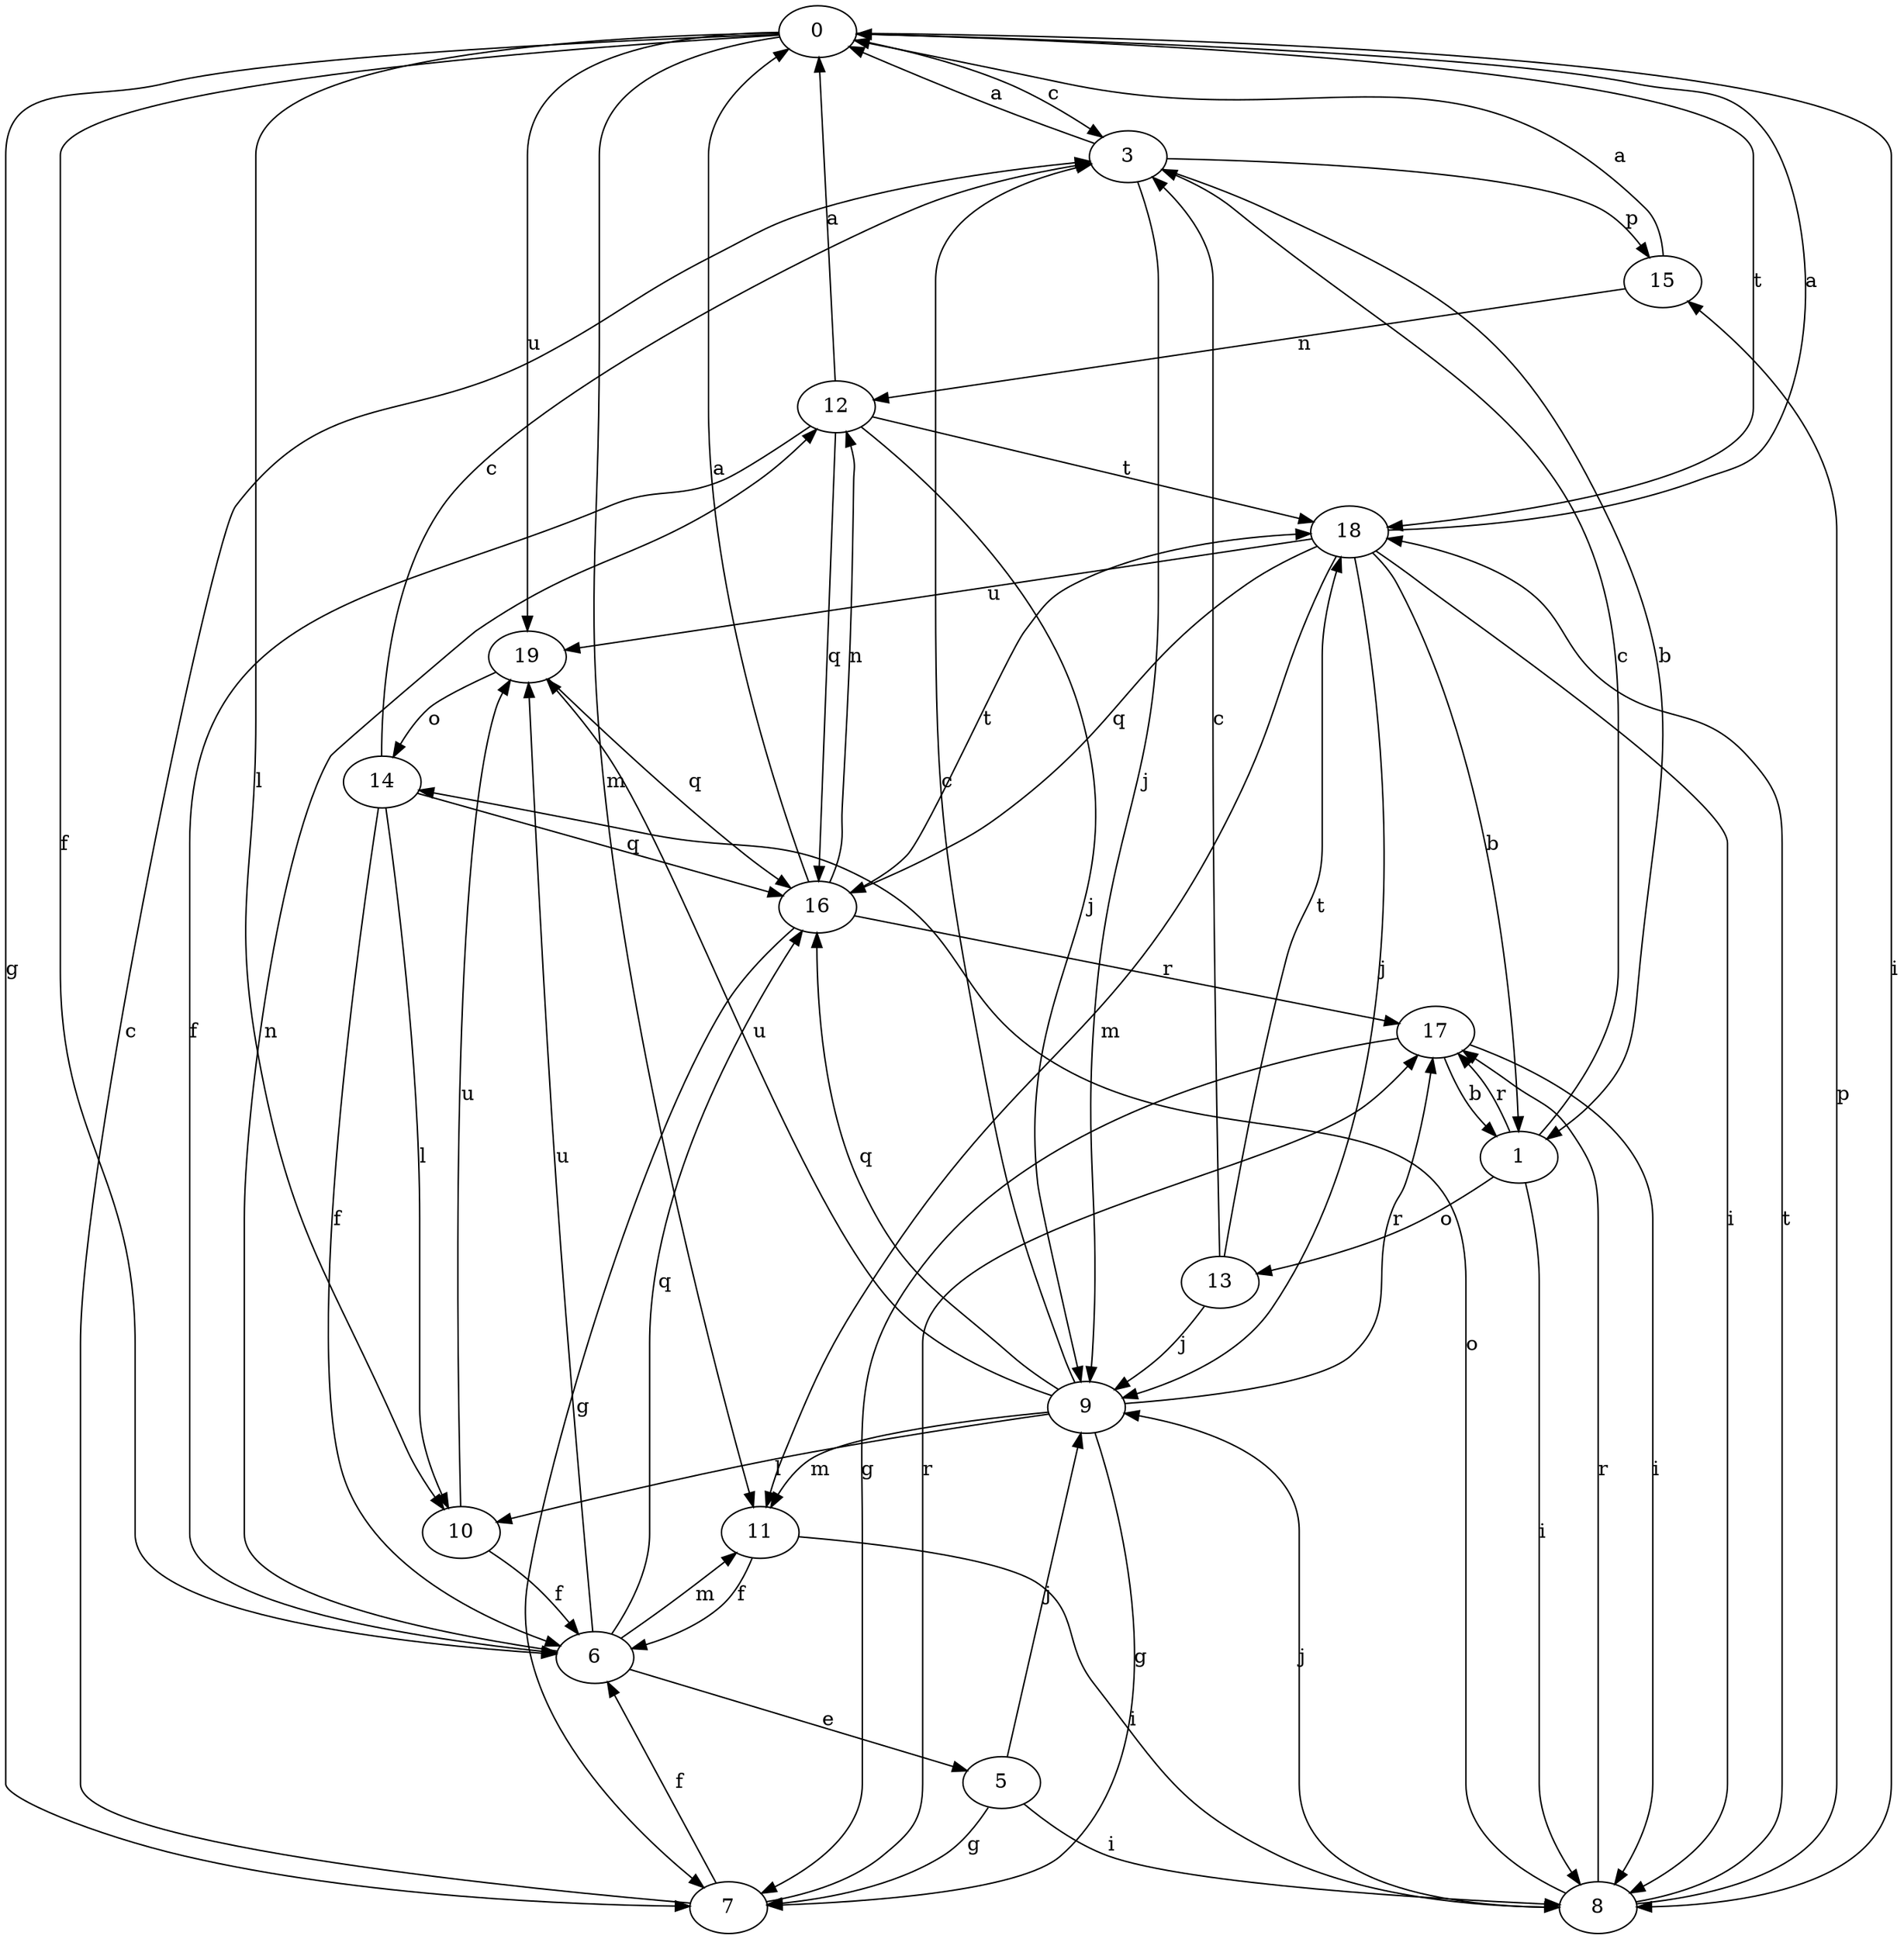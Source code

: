 strict digraph  {
0;
1;
3;
5;
6;
7;
8;
9;
10;
11;
12;
13;
14;
15;
16;
17;
18;
19;
0 -> 3  [label=c];
0 -> 6  [label=f];
0 -> 7  [label=g];
0 -> 8  [label=i];
0 -> 10  [label=l];
0 -> 11  [label=m];
0 -> 18  [label=t];
0 -> 19  [label=u];
1 -> 3  [label=c];
1 -> 8  [label=i];
1 -> 13  [label=o];
1 -> 17  [label=r];
3 -> 0  [label=a];
3 -> 1  [label=b];
3 -> 9  [label=j];
3 -> 15  [label=p];
5 -> 7  [label=g];
5 -> 8  [label=i];
5 -> 9  [label=j];
6 -> 5  [label=e];
6 -> 11  [label=m];
6 -> 12  [label=n];
6 -> 16  [label=q];
6 -> 19  [label=u];
7 -> 3  [label=c];
7 -> 6  [label=f];
7 -> 17  [label=r];
8 -> 9  [label=j];
8 -> 14  [label=o];
8 -> 15  [label=p];
8 -> 17  [label=r];
8 -> 18  [label=t];
9 -> 3  [label=c];
9 -> 7  [label=g];
9 -> 10  [label=l];
9 -> 11  [label=m];
9 -> 16  [label=q];
9 -> 17  [label=r];
9 -> 19  [label=u];
10 -> 6  [label=f];
10 -> 19  [label=u];
11 -> 6  [label=f];
11 -> 8  [label=i];
12 -> 0  [label=a];
12 -> 6  [label=f];
12 -> 9  [label=j];
12 -> 16  [label=q];
12 -> 18  [label=t];
13 -> 3  [label=c];
13 -> 9  [label=j];
13 -> 18  [label=t];
14 -> 3  [label=c];
14 -> 6  [label=f];
14 -> 10  [label=l];
14 -> 16  [label=q];
15 -> 0  [label=a];
15 -> 12  [label=n];
16 -> 0  [label=a];
16 -> 7  [label=g];
16 -> 12  [label=n];
16 -> 17  [label=r];
16 -> 18  [label=t];
17 -> 1  [label=b];
17 -> 7  [label=g];
17 -> 8  [label=i];
18 -> 0  [label=a];
18 -> 1  [label=b];
18 -> 8  [label=i];
18 -> 9  [label=j];
18 -> 11  [label=m];
18 -> 16  [label=q];
18 -> 19  [label=u];
19 -> 14  [label=o];
19 -> 16  [label=q];
}
